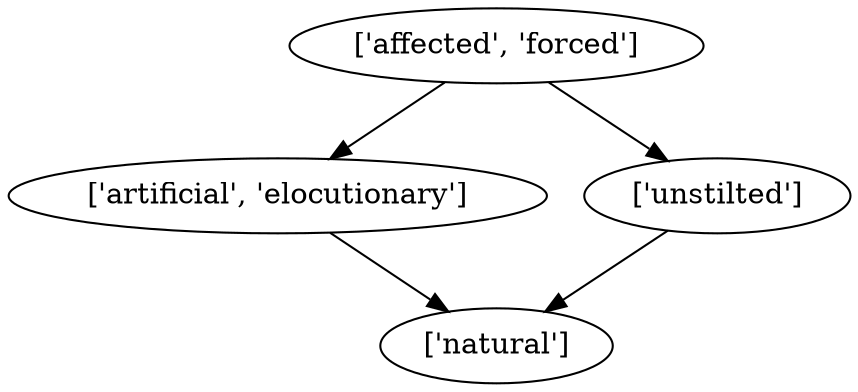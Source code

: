 strict digraph  {
	"['artificial', 'elocutionary']" -> "['natural']";
	"['affected', 'forced']" -> "['artificial', 'elocutionary']";
	"['affected', 'forced']" -> "['unstilted']";
	"['unstilted']" -> "['natural']";
}
